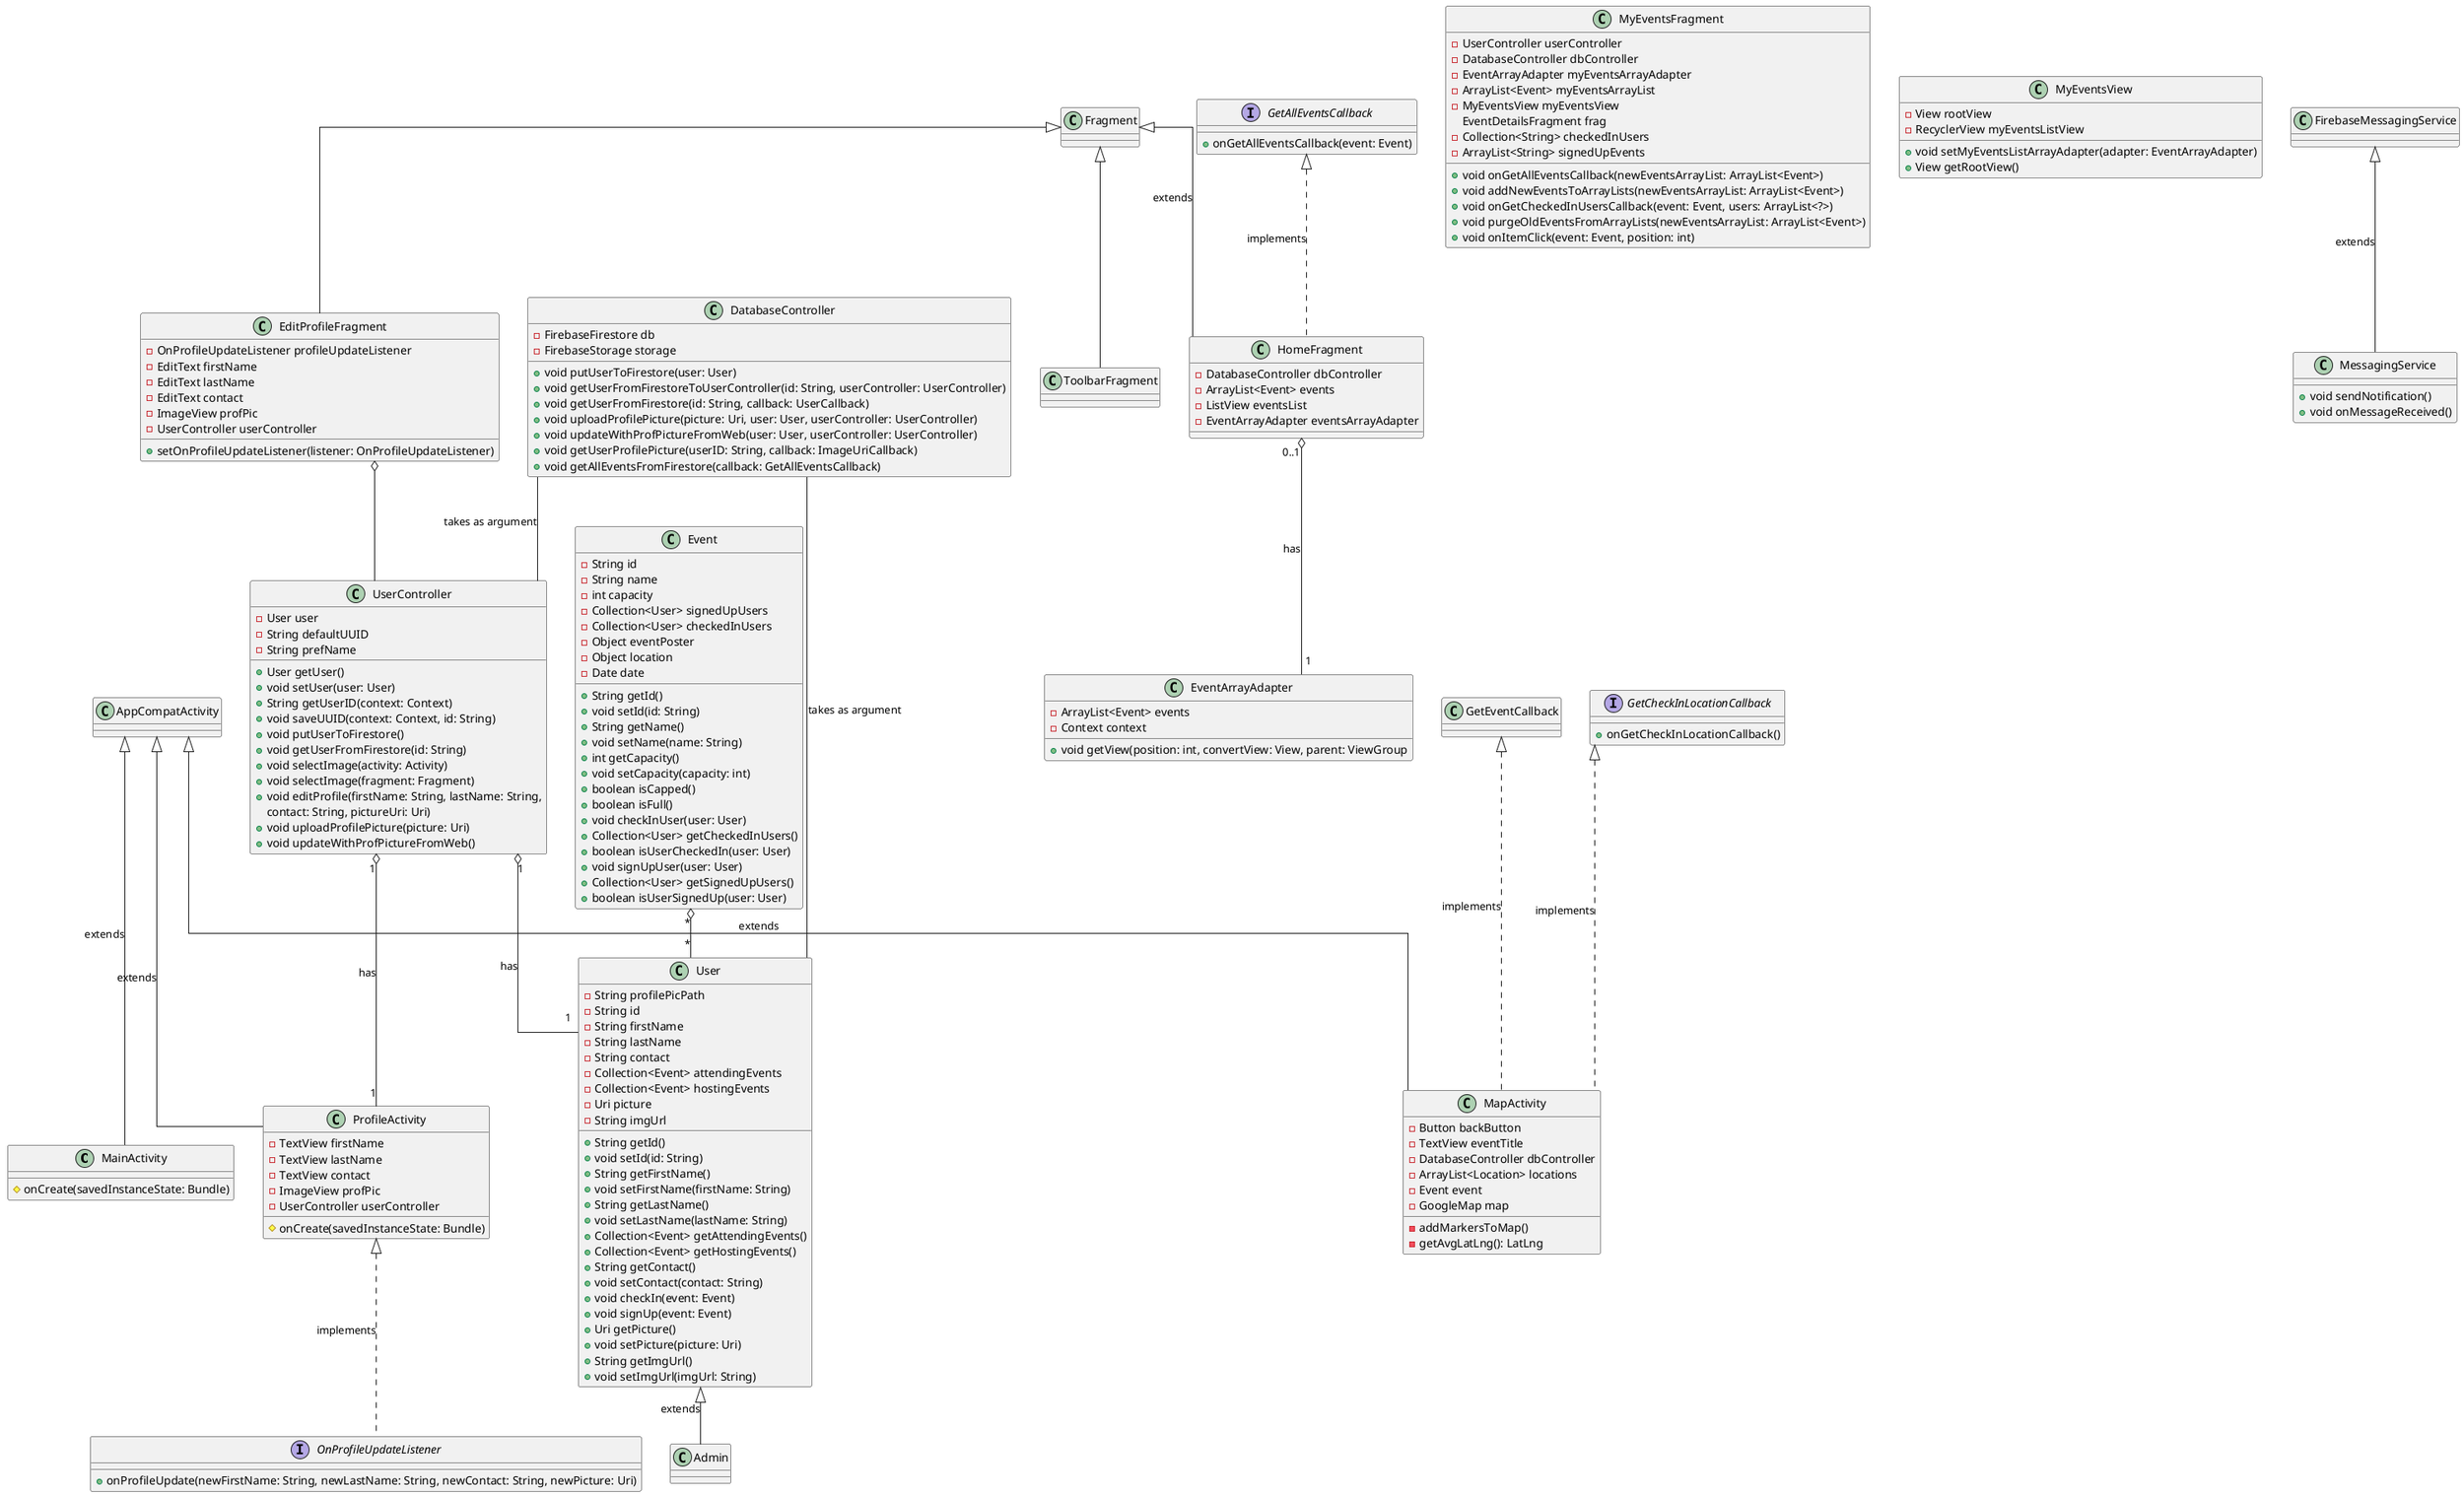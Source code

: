 @startuml
'https://plantuml.com/class-diagram

class MainActivity {
    #onCreate(savedInstanceState: Bundle)
}

class ProfileActivity {
    -TextView firstName
    -TextView lastName
    -TextView contact
    -ImageView profPic
    -UserController userController
    #onCreate(savedInstanceState: Bundle)
}

class UserController {
    -User user
    -String defaultUUID
    -String prefName
    +User getUser()
    +void setUser(user: User)
    +String getUserID(context: Context)
    +void saveUUID(context: Context, id: String)
    +void putUserToFirestore()
    +void getUserFromFirestore(id: String)
    +void selectImage(activity: Activity)
    +void selectImage(fragment: Fragment)
    +void editProfile(firstName: String, lastName: String,
    contact: String, pictureUri: Uri)
    +void uploadProfilePicture(picture: Uri)
    +void updateWithProfPictureFromWeb()
}

class DatabaseController {
    -FirebaseFirestore db
    -FirebaseStorage storage
    +void putUserToFirestore(user: User)
    +void getUserFromFirestoreToUserController(id: String, userController: UserController)
    +void getUserFromFirestore(id: String, callback: UserCallback)
    +void uploadProfilePicture(picture: Uri, user: User, userController: UserController)
    +void updateWithProfPictureFromWeb(user: User, userController: UserController)
    +void getUserProfilePicture(userID: String, callback: ImageUriCallback)
    +void getAllEventsFromFirestore(callback: GetAllEventsCallback)
}

class Event {
    -String id
    -String name
    -int capacity
    -Collection<User> signedUpUsers
    -Collection<User> checkedInUsers
    -Object eventPoster
    -Object location
    -Date date
    +String getId()
    +void setId(id: String)
    +String getName()
    +void setName(name: String)
    +int getCapacity()
    +void setCapacity(capacity: int)
    +boolean isCapped()
    +boolean isFull()
    +void checkInUser(user: User)
    +Collection<User> getCheckedInUsers()
    +boolean isUserCheckedIn(user: User)
    +void signUpUser(user: User)
    +Collection<User> getSignedUpUsers()
    +boolean isUserSignedUp(user: User)
}

class User {
    -String profilePicPath
    -String id
    -String firstName
    -String lastName
    -String contact
    -Collection<Event> attendingEvents
    -Collection<Event> hostingEvents
    -Uri picture
    -String imgUrl
    +String getId()
    +void setId(id: String)
    +String getFirstName()
    +void setFirstName(firstName: String)
    +String getLastName()
    +void setLastName(lastName: String)
    +Collection<Event> getAttendingEvents()
    +Collection<Event> getHostingEvents()
    +String getContact()
    +void setContact(contact: String)
    +void checkIn(event: Event)
    +void signUp(event: Event)
    +Uri getPicture()
    +void setPicture(picture: Uri)
    +String getImgUrl()
    +void setImgUrl(imgUrl: String)
}

class Admin

class EditProfileFragment {
    -OnProfileUpdateListener profileUpdateListener
    -EditText firstName
    -EditText lastName
    -EditText contact
    -ImageView profPic
    -UserController userController
    +setOnProfileUpdateListener(listener: OnProfileUpdateListener)
}

class ToolbarFragment
class Fragment
interface OnProfileUpdateListener {
    +onProfileUpdate(newFirstName: String, newLastName: String, newContact: String, newPicture: Uri)
}

class EventArrayAdapter {
    -ArrayList<Event> events
    -Context context
    +void getView(position: int, convertView: View, parent: ViewGroup
}

interface GetAllEventsCallback {
    +onGetAllEventsCallback(event: Event)
}

class HomeFragment {
    -DatabaseController dbController
    -ArrayList<Event> events
    -ListView eventsList
    -EventArrayAdapter eventsArrayAdapter
}

class MyEventsFragment {
    -UserController userController
    -DatabaseController dbController
    -EventArrayAdapter myEventsArrayAdapter
    -ArrayList<Event> myEventsArrayList
    -MyEventsView myEventsView
    EventDetailsFragment frag
    -Collection<String> checkedInUsers
    -ArrayList<String> signedUpEvents
    +void onGetAllEventsCallback(newEventsArrayList: ArrayList<Event>)
    +void addNewEventsToArrayLists(newEventsArrayList: ArrayList<Event>)
    +void onGetCheckedInUsersCallback(event: Event, users: ArrayList<?>)
    +void purgeOldEventsFromArrayLists(newEventsArrayList: ArrayList<Event>)
    +void onItemClick(event: Event, position: int)
}

class MyEventsView {
    -View rootView
    -RecyclerView myEventsListView
    +void setMyEventsListArrayAdapter(adapter: EventArrayAdapter)
    +View getRootView()

}

class MapActivity {
    -Button backButton
    -TextView eventTitle
    -DatabaseController dbController
    -ArrayList<Location> locations
    -Event event
    -GoogleMap map
    -addMarkersToMap()
    -getAvgLatLng(): LatLng
}

interface GetCheckInLocationCallback {
    +onGetCheckInLocationCallback()
}

class MessagingService {
    +void sendNotification()
    +void onMessageReceived()
}
class FirebaseMessagingService


Fragment <|-- ToolbarFragment
Fragment <|-- EditProfileFragment
Fragment <|-- HomeFragment : extends

FirebaseMessagingService <|-- MessagingService : extends

AppCompatActivity <|-- MainActivity : extends
AppCompatActivity <|-- ProfileActivity : extends
AppCompatActivity <|-- MapActivity : extends

ProfileActivity <|.. OnProfileUpdateListener : implements
GetAllEventsCallback <|.. HomeFragment : implements
GetCheckInLocationCallback <|.. MapActivity : implements
GetEventCallback <|.. MapActivity : implements

UserController "1" o-- "1" ProfileActivity : has
UserController "1" o-- "1" User : has
HomeFragment "0..1" o-- "1" EventArrayAdapter : has

DatabaseController -- User : takes as argument
DatabaseController -- UserController : takes as argument

EditProfileFragment o-- UserController

Event "*" o-- "*" User

User <|-- Admin : extends

skinparam linetype ortho
@enduml
